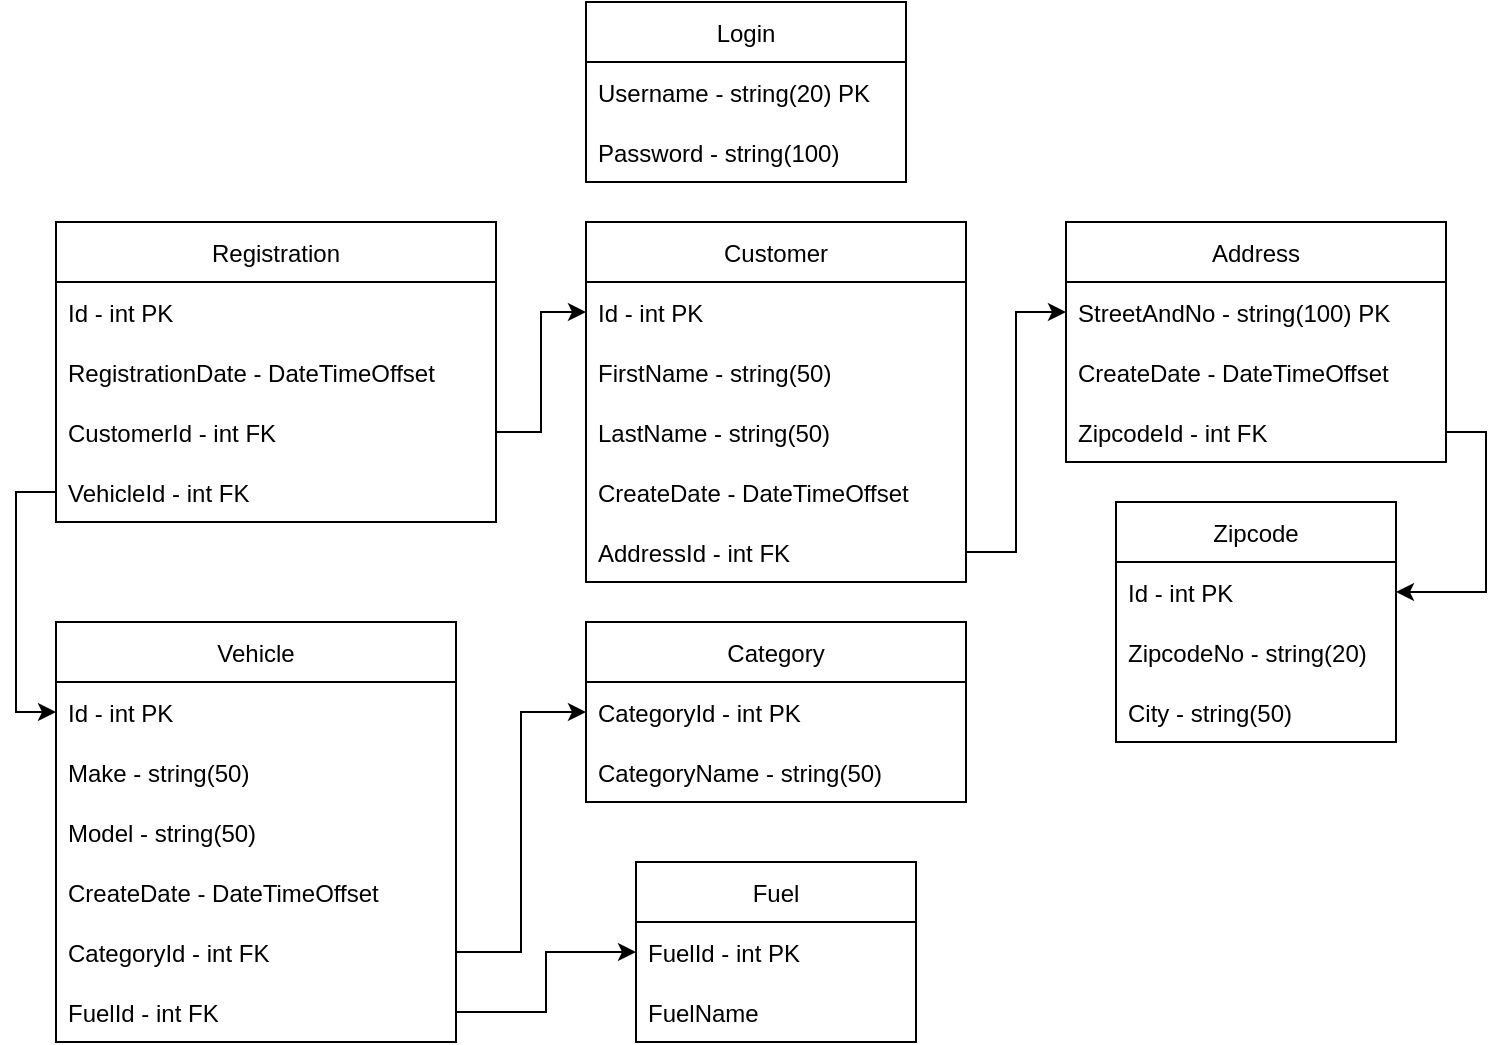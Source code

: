 <mxfile version="17.1.0" type="device"><diagram id="hZB2YYF9o8FqdEhSAHvk" name="Page-1"><mxGraphModel dx="782" dy="507" grid="1" gridSize="10" guides="1" tooltips="1" connect="1" arrows="1" fold="1" page="1" pageScale="1" pageWidth="827" pageHeight="1169" math="0" shadow="0"><root><mxCell id="0"/><mxCell id="1" parent="0"/><mxCell id="BB145jm6wdzGASiEvPl8-1" value="Login" style="swimlane;fontStyle=0;childLayout=stackLayout;horizontal=1;startSize=30;horizontalStack=0;resizeParent=1;resizeParentMax=0;resizeLast=0;collapsible=1;marginBottom=0;" parent="1" vertex="1"><mxGeometry x="305" y="50" width="160" height="90" as="geometry"/></mxCell><mxCell id="BB145jm6wdzGASiEvPl8-2" value="Username - string(20) PK " style="text;strokeColor=none;fillColor=none;align=left;verticalAlign=middle;spacingLeft=4;spacingRight=4;overflow=hidden;points=[[0,0.5],[1,0.5]];portConstraint=eastwest;rotatable=0;" parent="BB145jm6wdzGASiEvPl8-1" vertex="1"><mxGeometry y="30" width="160" height="30" as="geometry"/></mxCell><mxCell id="BB145jm6wdzGASiEvPl8-3" value="Password - string(100)" style="text;strokeColor=none;fillColor=none;align=left;verticalAlign=middle;spacingLeft=4;spacingRight=4;overflow=hidden;points=[[0,0.5],[1,0.5]];portConstraint=eastwest;rotatable=0;" parent="BB145jm6wdzGASiEvPl8-1" vertex="1"><mxGeometry y="60" width="160" height="30" as="geometry"/></mxCell><mxCell id="BB145jm6wdzGASiEvPl8-5" value="Address" style="swimlane;fontStyle=0;childLayout=stackLayout;horizontal=1;startSize=30;horizontalStack=0;resizeParent=1;resizeParentMax=0;resizeLast=0;collapsible=1;marginBottom=0;" parent="1" vertex="1"><mxGeometry x="545" y="160" width="190" height="120" as="geometry"/></mxCell><mxCell id="BB145jm6wdzGASiEvPl8-6" value="StreetAndNo - string(100) PK " style="text;strokeColor=none;fillColor=none;align=left;verticalAlign=middle;spacingLeft=4;spacingRight=4;overflow=hidden;points=[[0,0.5],[1,0.5]];portConstraint=eastwest;rotatable=0;" parent="BB145jm6wdzGASiEvPl8-5" vertex="1"><mxGeometry y="30" width="190" height="30" as="geometry"/></mxCell><mxCell id="BB145jm6wdzGASiEvPl8-7" value="CreateDate - DateTimeOffset" style="text;strokeColor=none;fillColor=none;align=left;verticalAlign=middle;spacingLeft=4;spacingRight=4;overflow=hidden;points=[[0,0.5],[1,0.5]];portConstraint=eastwest;rotatable=0;" parent="BB145jm6wdzGASiEvPl8-5" vertex="1"><mxGeometry y="60" width="190" height="30" as="geometry"/></mxCell><mxCell id="BB145jm6wdzGASiEvPl8-10" value="ZipcodeId - int FK" style="text;strokeColor=none;fillColor=none;align=left;verticalAlign=middle;spacingLeft=4;spacingRight=4;overflow=hidden;points=[[0,0.5],[1,0.5]];portConstraint=eastwest;rotatable=0;" parent="BB145jm6wdzGASiEvPl8-5" vertex="1"><mxGeometry y="90" width="190" height="30" as="geometry"/></mxCell><mxCell id="BB145jm6wdzGASiEvPl8-11" value="Customer" style="swimlane;fontStyle=0;childLayout=stackLayout;horizontal=1;startSize=30;horizontalStack=0;resizeParent=1;resizeParentMax=0;resizeLast=0;collapsible=1;marginBottom=0;" parent="1" vertex="1"><mxGeometry x="305" y="160" width="190" height="180" as="geometry"/></mxCell><mxCell id="BB145jm6wdzGASiEvPl8-12" value="Id - int PK" style="text;strokeColor=none;fillColor=none;align=left;verticalAlign=middle;spacingLeft=4;spacingRight=4;overflow=hidden;points=[[0,0.5],[1,0.5]];portConstraint=eastwest;rotatable=0;" parent="BB145jm6wdzGASiEvPl8-11" vertex="1"><mxGeometry y="30" width="190" height="30" as="geometry"/></mxCell><mxCell id="BB145jm6wdzGASiEvPl8-13" value="FirstName - string(50)" style="text;strokeColor=none;fillColor=none;align=left;verticalAlign=middle;spacingLeft=4;spacingRight=4;overflow=hidden;points=[[0,0.5],[1,0.5]];portConstraint=eastwest;rotatable=0;" parent="BB145jm6wdzGASiEvPl8-11" vertex="1"><mxGeometry y="60" width="190" height="30" as="geometry"/></mxCell><mxCell id="BB145jm6wdzGASiEvPl8-14" value="LastName - string(50)" style="text;strokeColor=none;fillColor=none;align=left;verticalAlign=middle;spacingLeft=4;spacingRight=4;overflow=hidden;points=[[0,0.5],[1,0.5]];portConstraint=eastwest;rotatable=0;" parent="BB145jm6wdzGASiEvPl8-11" vertex="1"><mxGeometry y="90" width="190" height="30" as="geometry"/></mxCell><mxCell id="BB145jm6wdzGASiEvPl8-16" value="CreateDate - DateTimeOffset" style="text;strokeColor=none;fillColor=none;align=left;verticalAlign=middle;spacingLeft=4;spacingRight=4;overflow=hidden;points=[[0,0.5],[1,0.5]];portConstraint=eastwest;rotatable=0;" parent="BB145jm6wdzGASiEvPl8-11" vertex="1"><mxGeometry y="120" width="190" height="30" as="geometry"/></mxCell><mxCell id="BB145jm6wdzGASiEvPl8-15" value="AddressId - int FK" style="text;strokeColor=none;fillColor=none;align=left;verticalAlign=middle;spacingLeft=4;spacingRight=4;overflow=hidden;points=[[0,0.5],[1,0.5]];portConstraint=eastwest;rotatable=0;" parent="BB145jm6wdzGASiEvPl8-11" vertex="1"><mxGeometry y="150" width="190" height="30" as="geometry"/></mxCell><mxCell id="BB145jm6wdzGASiEvPl8-17" value="Zipcode" style="swimlane;fontStyle=0;childLayout=stackLayout;horizontal=1;startSize=30;horizontalStack=0;resizeParent=1;resizeParentMax=0;resizeLast=0;collapsible=1;marginBottom=0;" parent="1" vertex="1"><mxGeometry x="570" y="300" width="140" height="120" as="geometry"/></mxCell><mxCell id="BB145jm6wdzGASiEvPl8-18" value="Id - int PK" style="text;strokeColor=none;fillColor=none;align=left;verticalAlign=middle;spacingLeft=4;spacingRight=4;overflow=hidden;points=[[0,0.5],[1,0.5]];portConstraint=eastwest;rotatable=0;" parent="BB145jm6wdzGASiEvPl8-17" vertex="1"><mxGeometry y="30" width="140" height="30" as="geometry"/></mxCell><mxCell id="BB145jm6wdzGASiEvPl8-19" value="ZipcodeNo - string(20)" style="text;strokeColor=none;fillColor=none;align=left;verticalAlign=middle;spacingLeft=4;spacingRight=4;overflow=hidden;points=[[0,0.5],[1,0.5]];portConstraint=eastwest;rotatable=0;" parent="BB145jm6wdzGASiEvPl8-17" vertex="1"><mxGeometry y="60" width="140" height="30" as="geometry"/></mxCell><mxCell id="6ihDXhOq35q7G9919kxD-1" value="City - string(50)" style="text;strokeColor=none;fillColor=none;align=left;verticalAlign=middle;spacingLeft=4;spacingRight=4;overflow=hidden;points=[[0,0.5],[1,0.5]];portConstraint=eastwest;rotatable=0;" vertex="1" parent="BB145jm6wdzGASiEvPl8-17"><mxGeometry y="90" width="140" height="30" as="geometry"/></mxCell><mxCell id="BB145jm6wdzGASiEvPl8-21" style="edgeStyle=orthogonalEdgeStyle;rounded=0;orthogonalLoop=1;jettySize=auto;html=1;exitX=1;exitY=0.5;exitDx=0;exitDy=0;entryX=1;entryY=0.5;entryDx=0;entryDy=0;" parent="1" source="BB145jm6wdzGASiEvPl8-10" target="BB145jm6wdzGASiEvPl8-18" edge="1"><mxGeometry relative="1" as="geometry"/></mxCell><mxCell id="BB145jm6wdzGASiEvPl8-23" value="Vehicle" style="swimlane;fontStyle=0;childLayout=stackLayout;horizontal=1;startSize=30;horizontalStack=0;resizeParent=1;resizeParentMax=0;resizeLast=0;collapsible=1;marginBottom=0;" parent="1" vertex="1"><mxGeometry x="40" y="360" width="200" height="210" as="geometry"/></mxCell><mxCell id="BB145jm6wdzGASiEvPl8-24" value="Id - int PK" style="text;strokeColor=none;fillColor=none;align=left;verticalAlign=middle;spacingLeft=4;spacingRight=4;overflow=hidden;points=[[0,0.5],[1,0.5]];portConstraint=eastwest;rotatable=0;" parent="BB145jm6wdzGASiEvPl8-23" vertex="1"><mxGeometry y="30" width="200" height="30" as="geometry"/></mxCell><mxCell id="BB145jm6wdzGASiEvPl8-25" value="Make - string(50)" style="text;strokeColor=none;fillColor=none;align=left;verticalAlign=middle;spacingLeft=4;spacingRight=4;overflow=hidden;points=[[0,0.5],[1,0.5]];portConstraint=eastwest;rotatable=0;" parent="BB145jm6wdzGASiEvPl8-23" vertex="1"><mxGeometry y="60" width="200" height="30" as="geometry"/></mxCell><mxCell id="BB145jm6wdzGASiEvPl8-26" value="Model - string(50)" style="text;strokeColor=none;fillColor=none;align=left;verticalAlign=middle;spacingLeft=4;spacingRight=4;overflow=hidden;points=[[0,0.5],[1,0.5]];portConstraint=eastwest;rotatable=0;" parent="BB145jm6wdzGASiEvPl8-23" vertex="1"><mxGeometry y="90" width="200" height="30" as="geometry"/></mxCell><mxCell id="BB145jm6wdzGASiEvPl8-30" value="CreateDate - DateTimeOffset" style="text;strokeColor=none;fillColor=none;align=left;verticalAlign=middle;spacingLeft=4;spacingRight=4;overflow=hidden;points=[[0,0.5],[1,0.5]];portConstraint=eastwest;rotatable=0;" parent="BB145jm6wdzGASiEvPl8-23" vertex="1"><mxGeometry y="120" width="200" height="30" as="geometry"/></mxCell><mxCell id="BB145jm6wdzGASiEvPl8-29" value="CategoryId - int FK" style="text;strokeColor=none;fillColor=none;align=left;verticalAlign=middle;spacingLeft=4;spacingRight=4;overflow=hidden;points=[[0,0.5],[1,0.5]];portConstraint=eastwest;rotatable=0;" parent="BB145jm6wdzGASiEvPl8-23" vertex="1"><mxGeometry y="150" width="200" height="30" as="geometry"/></mxCell><mxCell id="BB145jm6wdzGASiEvPl8-28" value="FuelId - int FK" style="text;strokeColor=none;fillColor=none;align=left;verticalAlign=middle;spacingLeft=4;spacingRight=4;overflow=hidden;points=[[0,0.5],[1,0.5]];portConstraint=eastwest;rotatable=0;" parent="BB145jm6wdzGASiEvPl8-23" vertex="1"><mxGeometry y="180" width="200" height="30" as="geometry"/></mxCell><mxCell id="BB145jm6wdzGASiEvPl8-27" style="edgeStyle=orthogonalEdgeStyle;rounded=0;orthogonalLoop=1;jettySize=auto;html=1;exitX=1;exitY=0.5;exitDx=0;exitDy=0;entryX=0;entryY=0.5;entryDx=0;entryDy=0;" parent="1" source="BB145jm6wdzGASiEvPl8-15" target="BB145jm6wdzGASiEvPl8-6" edge="1"><mxGeometry relative="1" as="geometry"/></mxCell><mxCell id="BB145jm6wdzGASiEvPl8-31" value="Category" style="swimlane;fontStyle=0;childLayout=stackLayout;horizontal=1;startSize=30;horizontalStack=0;resizeParent=1;resizeParentMax=0;resizeLast=0;collapsible=1;marginBottom=0;" parent="1" vertex="1"><mxGeometry x="305" y="360" width="190" height="90" as="geometry"/></mxCell><mxCell id="BB145jm6wdzGASiEvPl8-32" value="CategoryId - int PK" style="text;strokeColor=none;fillColor=none;align=left;verticalAlign=middle;spacingLeft=4;spacingRight=4;overflow=hidden;points=[[0,0.5],[1,0.5]];portConstraint=eastwest;rotatable=0;" parent="BB145jm6wdzGASiEvPl8-31" vertex="1"><mxGeometry y="30" width="190" height="30" as="geometry"/></mxCell><mxCell id="BB145jm6wdzGASiEvPl8-33" value="CategoryName - string(50)" style="text;strokeColor=none;fillColor=none;align=left;verticalAlign=middle;spacingLeft=4;spacingRight=4;overflow=hidden;points=[[0,0.5],[1,0.5]];portConstraint=eastwest;rotatable=0;" parent="BB145jm6wdzGASiEvPl8-31" vertex="1"><mxGeometry y="60" width="190" height="30" as="geometry"/></mxCell><mxCell id="BB145jm6wdzGASiEvPl8-35" style="edgeStyle=orthogonalEdgeStyle;rounded=0;orthogonalLoop=1;jettySize=auto;html=1;exitX=1;exitY=0.5;exitDx=0;exitDy=0;entryX=0;entryY=0.5;entryDx=0;entryDy=0;" parent="1" source="BB145jm6wdzGASiEvPl8-29" target="BB145jm6wdzGASiEvPl8-32" edge="1"><mxGeometry relative="1" as="geometry"/></mxCell><mxCell id="BB145jm6wdzGASiEvPl8-36" value="Fuel" style="swimlane;fontStyle=0;childLayout=stackLayout;horizontal=1;startSize=30;horizontalStack=0;resizeParent=1;resizeParentMax=0;resizeLast=0;collapsible=1;marginBottom=0;" parent="1" vertex="1"><mxGeometry x="330" y="480" width="140" height="90" as="geometry"/></mxCell><mxCell id="BB145jm6wdzGASiEvPl8-37" value="FuelId - int PK" style="text;strokeColor=none;fillColor=none;align=left;verticalAlign=middle;spacingLeft=4;spacingRight=4;overflow=hidden;points=[[0,0.5],[1,0.5]];portConstraint=eastwest;rotatable=0;" parent="BB145jm6wdzGASiEvPl8-36" vertex="1"><mxGeometry y="30" width="140" height="30" as="geometry"/></mxCell><mxCell id="BB145jm6wdzGASiEvPl8-38" value="FuelName" style="text;strokeColor=none;fillColor=none;align=left;verticalAlign=middle;spacingLeft=4;spacingRight=4;overflow=hidden;points=[[0,0.5],[1,0.5]];portConstraint=eastwest;rotatable=0;" parent="BB145jm6wdzGASiEvPl8-36" vertex="1"><mxGeometry y="60" width="140" height="30" as="geometry"/></mxCell><mxCell id="BB145jm6wdzGASiEvPl8-40" style="edgeStyle=orthogonalEdgeStyle;rounded=0;orthogonalLoop=1;jettySize=auto;html=1;exitX=1;exitY=0.5;exitDx=0;exitDy=0;" parent="1" source="BB145jm6wdzGASiEvPl8-28" target="BB145jm6wdzGASiEvPl8-37" edge="1"><mxGeometry relative="1" as="geometry"/></mxCell><mxCell id="BB145jm6wdzGASiEvPl8-41" value="Registration" style="swimlane;fontStyle=0;childLayout=stackLayout;horizontal=1;startSize=30;horizontalStack=0;resizeParent=1;resizeParentMax=0;resizeLast=0;collapsible=1;marginBottom=0;" parent="1" vertex="1"><mxGeometry x="40" y="160" width="220" height="150" as="geometry"/></mxCell><mxCell id="BB145jm6wdzGASiEvPl8-42" value="Id - int PK" style="text;strokeColor=none;fillColor=none;align=left;verticalAlign=middle;spacingLeft=4;spacingRight=4;overflow=hidden;points=[[0,0.5],[1,0.5]];portConstraint=eastwest;rotatable=0;" parent="BB145jm6wdzGASiEvPl8-41" vertex="1"><mxGeometry y="30" width="220" height="30" as="geometry"/></mxCell><mxCell id="BB145jm6wdzGASiEvPl8-44" value="RegistrationDate - DateTimeOffset" style="text;strokeColor=none;fillColor=none;align=left;verticalAlign=middle;spacingLeft=4;spacingRight=4;overflow=hidden;points=[[0,0.5],[1,0.5]];portConstraint=eastwest;rotatable=0;" parent="BB145jm6wdzGASiEvPl8-41" vertex="1"><mxGeometry y="60" width="220" height="30" as="geometry"/></mxCell><mxCell id="BB145jm6wdzGASiEvPl8-43" value="CustomerId - int FK" style="text;strokeColor=none;fillColor=none;align=left;verticalAlign=middle;spacingLeft=4;spacingRight=4;overflow=hidden;points=[[0,0.5],[1,0.5]];portConstraint=eastwest;rotatable=0;" parent="BB145jm6wdzGASiEvPl8-41" vertex="1"><mxGeometry y="90" width="220" height="30" as="geometry"/></mxCell><mxCell id="BB145jm6wdzGASiEvPl8-46" value="VehicleId - int FK" style="text;strokeColor=none;fillColor=none;align=left;verticalAlign=middle;spacingLeft=4;spacingRight=4;overflow=hidden;points=[[0,0.5],[1,0.5]];portConstraint=eastwest;rotatable=0;" parent="BB145jm6wdzGASiEvPl8-41" vertex="1"><mxGeometry y="120" width="220" height="30" as="geometry"/></mxCell><mxCell id="BB145jm6wdzGASiEvPl8-45" style="edgeStyle=orthogonalEdgeStyle;rounded=0;orthogonalLoop=1;jettySize=auto;html=1;exitX=1;exitY=0.5;exitDx=0;exitDy=0;entryX=0;entryY=0.5;entryDx=0;entryDy=0;" parent="1" source="BB145jm6wdzGASiEvPl8-43" target="BB145jm6wdzGASiEvPl8-12" edge="1"><mxGeometry relative="1" as="geometry"/></mxCell><mxCell id="BB145jm6wdzGASiEvPl8-47" style="edgeStyle=orthogonalEdgeStyle;rounded=0;orthogonalLoop=1;jettySize=auto;html=1;exitX=0;exitY=0.5;exitDx=0;exitDy=0;entryX=0;entryY=0.5;entryDx=0;entryDy=0;" parent="1" source="BB145jm6wdzGASiEvPl8-46" target="BB145jm6wdzGASiEvPl8-24" edge="1"><mxGeometry relative="1" as="geometry"/></mxCell></root></mxGraphModel></diagram></mxfile>